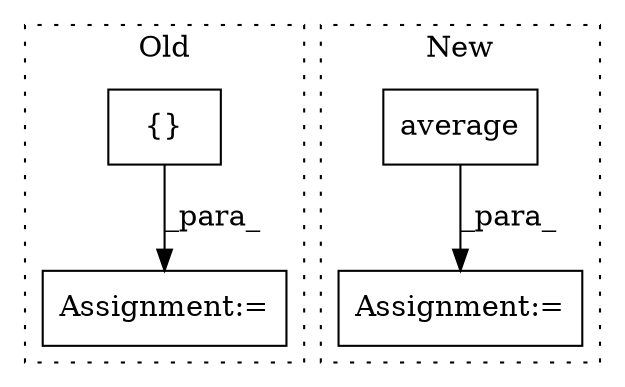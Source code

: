 digraph G {
subgraph cluster0 {
1 [label="{}" a="4" s="2062,2161" l="6,2" shape="box"];
3 [label="Assignment:=" a="7" s="2044" l="1" shape="box"];
label = "Old";
style="dotted";
}
subgraph cluster1 {
2 [label="average" a="32" s="2623,2640" l="8,1" shape="box"];
4 [label="Assignment:=" a="7" s="2616" l="1" shape="box"];
label = "New";
style="dotted";
}
1 -> 3 [label="_para_"];
2 -> 4 [label="_para_"];
}